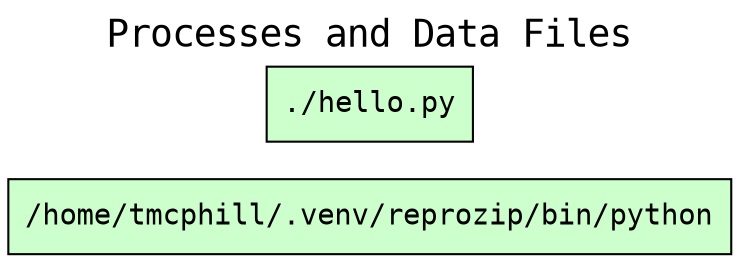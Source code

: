 
digraph wt_run {
rankdir=LR
fontname=Courier; fontsize=18; labelloc=t
label="Processes and Data Files"
node[shape=box style="filled" fillcolor="#CCFFCC" peripheries=1 fontname=Courier]
"exe:e3" [label="/home/tmcphill/.venv/reprozip/bin/python"]
"exe:e2" [label="./hello.py"]
node[shape=box style="rounded,filled" fillcolor="#FFFFCC" peripheries=1 fontname=Helvetica]
}

